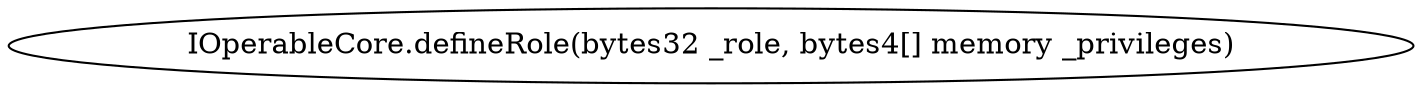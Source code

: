 digraph "" {
	graph [bb="0,0,576.61,36"];
	node [label="\N"];
	"IOperableCore.defineRole(bytes32 _role, bytes4[] memory _privileges)"	 [height=0.5,
		pos="288.31,18",
		width=8.0085];
}
digraph "" {
	graph [bb="0,0,576.61,36"];
	node [label="\N"];
	"IOperableCore.defineRole(bytes32 _role, bytes4[] memory _privileges)"	 [height=0.5,
		pos="288.31,18",
		width=8.0085];
}
digraph "" {
	graph [bb="0,0,576.61,36"];
	node [label="\N"];
	"IOperableCore.defineRole(bytes32 _role, bytes4[] memory _privileges)"	 [height=0.5,
		pos="288.31,18",
		width=8.0085];
}
digraph "" {
	graph [bb="0,0,576.61,36"];
	node [label="\N"];
	"IOperableCore.defineRole(bytes32 _role, bytes4[] memory _privileges)"	 [height=0.5,
		pos="288.31,18",
		width=8.0085];
}
digraph "" {
	graph [bb="0,0,576.61,36"];
	node [label="\N"];
	"IOperableCore.defineRole(bytes32 _role, bytes4[] memory _privileges)"	 [height=0.5,
		pos="288.31,18",
		width=8.0085];
}
